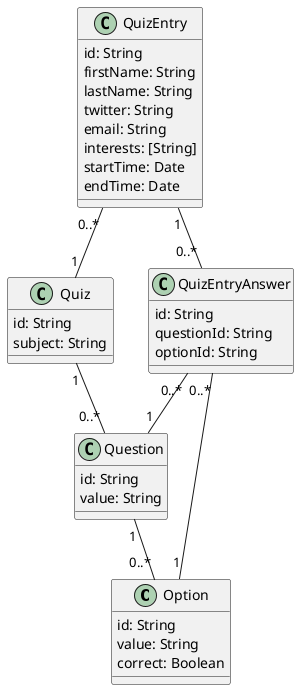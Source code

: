 @startuml
class Option {
  id: String
  value: String
  correct: Boolean
}

Question "1" -- "0..*" Option
class Question {
  id: String
  value: String
}

Quiz "1" -- "0..*" Question
class Quiz {
  id: String
  subject: String
}

QuizEntry "0..*" -- "1" Quiz
QuizEntry "1" -- "0..*" QuizEntryAnswer
class QuizEntry {
  id: String
  firstName: String
  lastName: String
  twitter: String
  email: String
  interests: [String]
  startTime: Date
  endTime: Date
}

QuizEntryAnswer "0..*" -- "1" Question
QuizEntryAnswer "0..*" -- "1" Option
class QuizEntryAnswer {
  id: String
  questionId: String
  optionId: String
}
@enduml